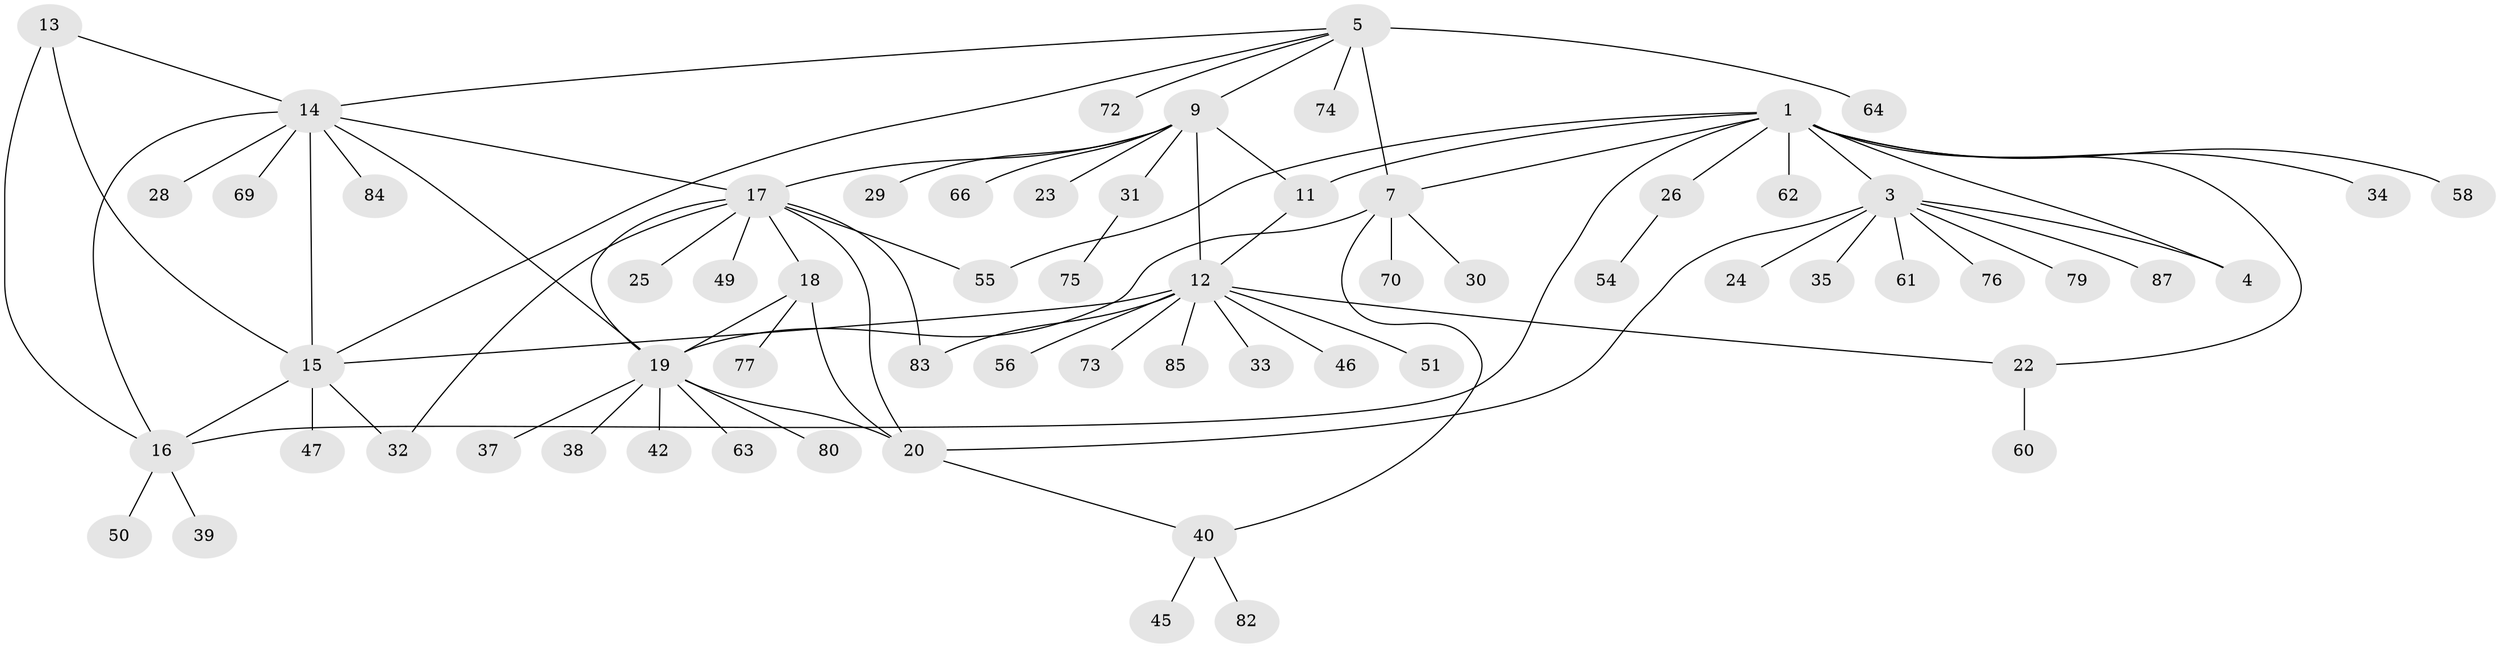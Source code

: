 // Generated by graph-tools (version 1.1) at 2025/52/02/27/25 19:52:18]
// undirected, 65 vertices, 85 edges
graph export_dot {
graph [start="1"]
  node [color=gray90,style=filled];
  1 [super="+2"];
  3 [super="+53"];
  4 [super="+21"];
  5 [super="+6"];
  7 [super="+8"];
  9 [super="+10"];
  11 [super="+71"];
  12 [super="+81"];
  13 [super="+44"];
  14 [super="+36"];
  15;
  16 [super="+65"];
  17 [super="+27"];
  18 [super="+41"];
  19 [super="+43"];
  20;
  22 [super="+78"];
  23;
  24;
  25;
  26 [super="+48"];
  28;
  29;
  30;
  31;
  32;
  33 [super="+52"];
  34;
  35;
  37 [super="+89"];
  38 [super="+59"];
  39;
  40 [super="+67"];
  42;
  45;
  46 [super="+57"];
  47;
  49;
  50 [super="+68"];
  51;
  54;
  55;
  56;
  58;
  60;
  61;
  62;
  63;
  64;
  66;
  69;
  70;
  72;
  73;
  74;
  75;
  76;
  77;
  79;
  80 [super="+86"];
  82 [super="+88"];
  83;
  84;
  85;
  87;
  1 -- 3 [weight=2];
  1 -- 4 [weight=2];
  1 -- 16;
  1 -- 58;
  1 -- 34;
  1 -- 7;
  1 -- 11 [weight=2];
  1 -- 22;
  1 -- 55;
  1 -- 26;
  1 -- 62;
  3 -- 4;
  3 -- 20;
  3 -- 24;
  3 -- 35;
  3 -- 61;
  3 -- 76;
  3 -- 87;
  3 -- 79;
  5 -- 7 [weight=4];
  5 -- 74;
  5 -- 64;
  5 -- 72;
  5 -- 9;
  5 -- 15;
  5 -- 14;
  7 -- 19;
  7 -- 40;
  7 -- 70;
  7 -- 30;
  9 -- 11 [weight=2];
  9 -- 12 [weight=2];
  9 -- 17;
  9 -- 23;
  9 -- 29;
  9 -- 66;
  9 -- 31;
  11 -- 12;
  12 -- 15;
  12 -- 22;
  12 -- 33;
  12 -- 46;
  12 -- 51;
  12 -- 56;
  12 -- 73;
  12 -- 83;
  12 -- 85;
  13 -- 14;
  13 -- 15;
  13 -- 16;
  14 -- 15;
  14 -- 16;
  14 -- 17;
  14 -- 28;
  14 -- 69;
  14 -- 84;
  14 -- 19;
  15 -- 16;
  15 -- 32;
  15 -- 47;
  16 -- 39;
  16 -- 50;
  17 -- 18;
  17 -- 19;
  17 -- 20;
  17 -- 25;
  17 -- 55;
  17 -- 83;
  17 -- 32;
  17 -- 49;
  18 -- 19;
  18 -- 20;
  18 -- 77;
  19 -- 20;
  19 -- 37;
  19 -- 38;
  19 -- 42;
  19 -- 63;
  19 -- 80;
  20 -- 40;
  22 -- 60;
  26 -- 54;
  31 -- 75;
  40 -- 45;
  40 -- 82;
}
